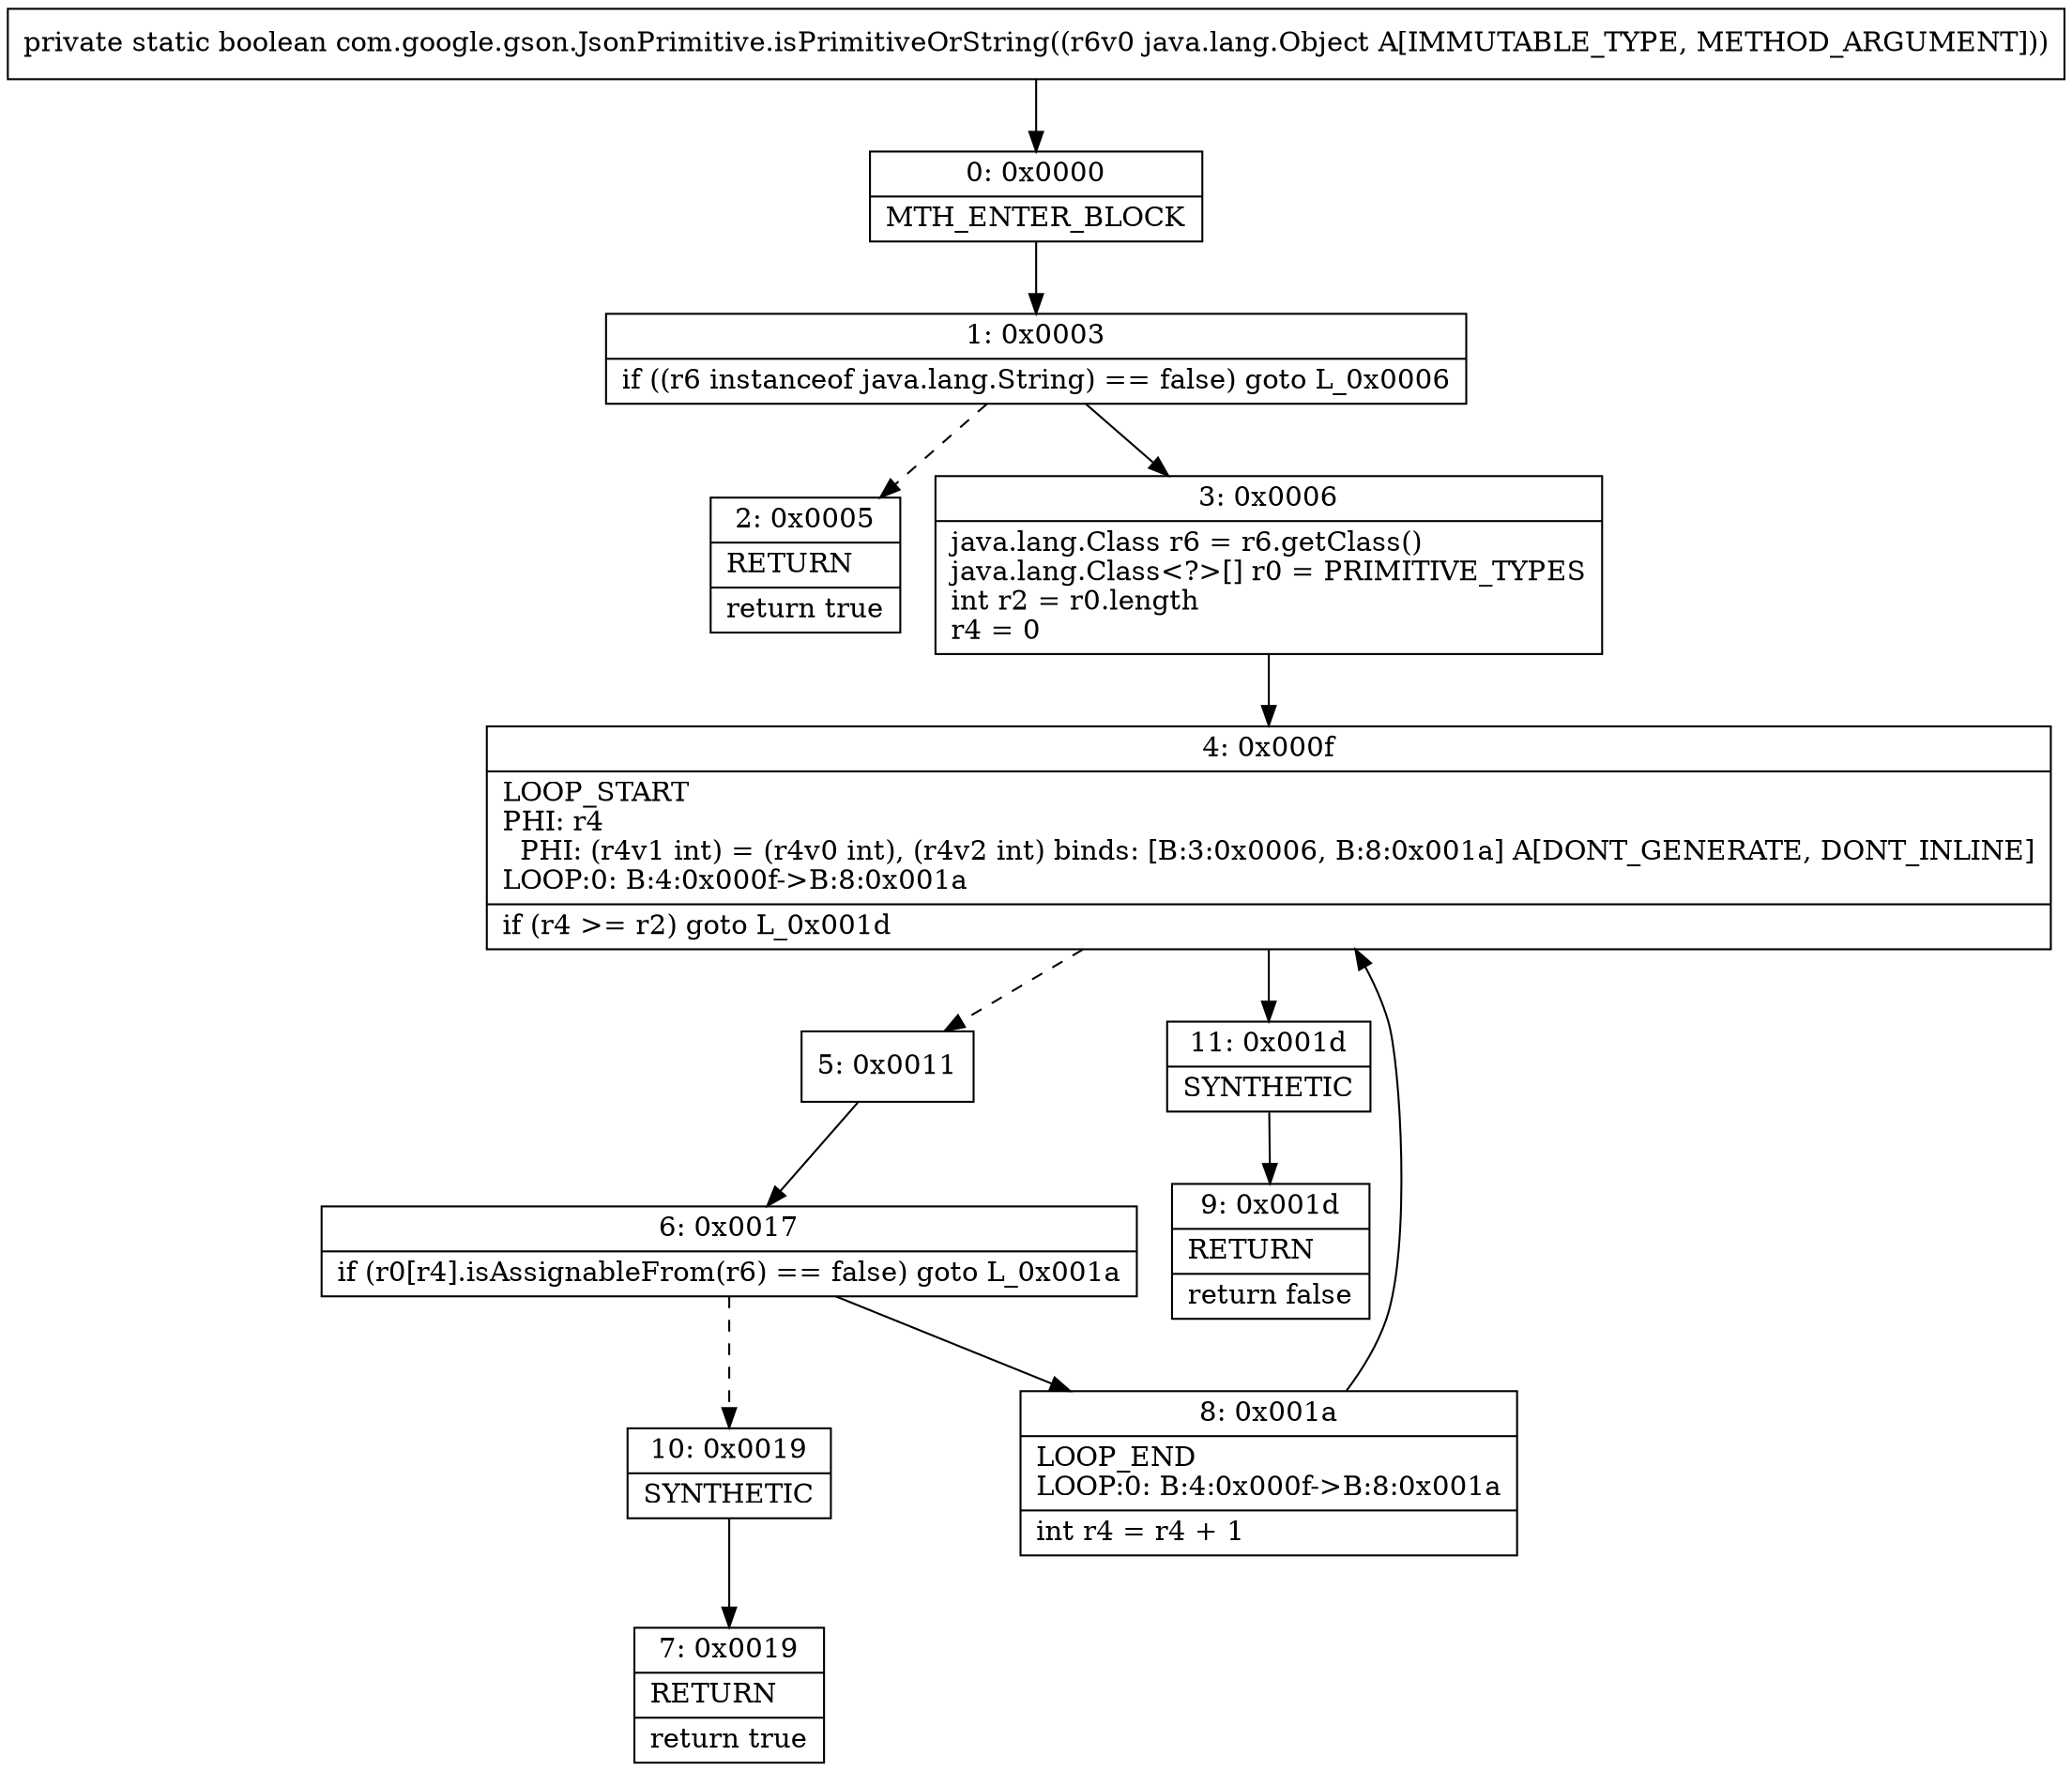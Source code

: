 digraph "CFG forcom.google.gson.JsonPrimitive.isPrimitiveOrString(Ljava\/lang\/Object;)Z" {
Node_0 [shape=record,label="{0\:\ 0x0000|MTH_ENTER_BLOCK\l}"];
Node_1 [shape=record,label="{1\:\ 0x0003|if ((r6 instanceof java.lang.String) == false) goto L_0x0006\l}"];
Node_2 [shape=record,label="{2\:\ 0x0005|RETURN\l|return true\l}"];
Node_3 [shape=record,label="{3\:\ 0x0006|java.lang.Class r6 = r6.getClass()\ljava.lang.Class\<?\>[] r0 = PRIMITIVE_TYPES\lint r2 = r0.length\lr4 = 0\l}"];
Node_4 [shape=record,label="{4\:\ 0x000f|LOOP_START\lPHI: r4 \l  PHI: (r4v1 int) = (r4v0 int), (r4v2 int) binds: [B:3:0x0006, B:8:0x001a] A[DONT_GENERATE, DONT_INLINE]\lLOOP:0: B:4:0x000f\-\>B:8:0x001a\l|if (r4 \>= r2) goto L_0x001d\l}"];
Node_5 [shape=record,label="{5\:\ 0x0011}"];
Node_6 [shape=record,label="{6\:\ 0x0017|if (r0[r4].isAssignableFrom(r6) == false) goto L_0x001a\l}"];
Node_7 [shape=record,label="{7\:\ 0x0019|RETURN\l|return true\l}"];
Node_8 [shape=record,label="{8\:\ 0x001a|LOOP_END\lLOOP:0: B:4:0x000f\-\>B:8:0x001a\l|int r4 = r4 + 1\l}"];
Node_9 [shape=record,label="{9\:\ 0x001d|RETURN\l|return false\l}"];
Node_10 [shape=record,label="{10\:\ 0x0019|SYNTHETIC\l}"];
Node_11 [shape=record,label="{11\:\ 0x001d|SYNTHETIC\l}"];
MethodNode[shape=record,label="{private static boolean com.google.gson.JsonPrimitive.isPrimitiveOrString((r6v0 java.lang.Object A[IMMUTABLE_TYPE, METHOD_ARGUMENT])) }"];
MethodNode -> Node_0;
Node_0 -> Node_1;
Node_1 -> Node_2[style=dashed];
Node_1 -> Node_3;
Node_3 -> Node_4;
Node_4 -> Node_5[style=dashed];
Node_4 -> Node_11;
Node_5 -> Node_6;
Node_6 -> Node_8;
Node_6 -> Node_10[style=dashed];
Node_8 -> Node_4;
Node_10 -> Node_7;
Node_11 -> Node_9;
}

